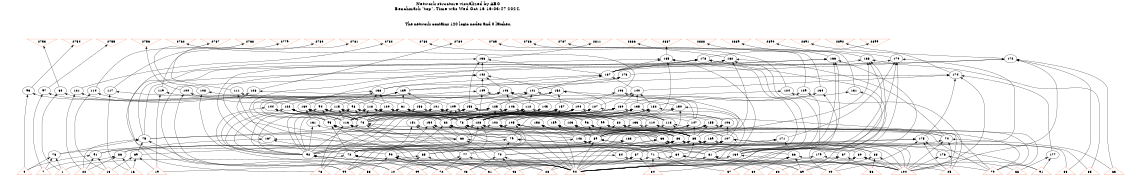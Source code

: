 # Network structure generated by ABC

digraph network {
size = "7.5,10";
center = true;
edge [dir = back];

{
  node [shape = plaintext];
  edge [style = invis];
  LevelTitle1 [label=""];
  LevelTitle2 [label=""];
  Level8 [label = ""];
  Level7 [label = ""];
  Level6 [label = ""];
  Level5 [label = ""];
  Level4 [label = ""];
  Level3 [label = ""];
  Level2 [label = ""];
  Level1 [label = ""];
  Level0 [label = ""];
  LevelTitle1 ->  LevelTitle2 ->  Level8 ->  Level7 ->  Level6 ->  Level5 ->  Level4 ->  Level3 ->  Level2 ->  Level1 ->  Level0;
}

{
  rank = same;
  LevelTitle1;
  title1 [shape=plaintext,
          fontsize=20,
          fontname = "Times-Roman",
          label="Network structure visualized by ABC\nBenchmark \"top\". Time was Wed Oct 16 16:03:47 2024. "
         ];
}

{
  rank = same;
  LevelTitle2;
  title2 [shape=plaintext,
          fontsize=18,
          fontname = "Times-Roman",
          label="The network contains 120 logic nodes and 0 latches.\n"
         ];
}

{
  rank = same;
  Level8;
  Node34 [label = "2753", shape = invtriangle, color = coral, fillcolor = coral];
  Node35 [label = "2754", shape = invtriangle, color = coral, fillcolor = coral];
  Node36 [label = "2755", shape = invtriangle, color = coral, fillcolor = coral];
  Node37 [label = "2756", shape = invtriangle, color = coral, fillcolor = coral];
  Node38 [label = "2762", shape = invtriangle, color = coral, fillcolor = coral];
  Node39 [label = "2767", shape = invtriangle, color = coral, fillcolor = coral];
  Node40 [label = "2768", shape = invtriangle, color = coral, fillcolor = coral];
  Node41 [label = "2779", shape = invtriangle, color = coral, fillcolor = coral];
  Node42 [label = "2780", shape = invtriangle, color = coral, fillcolor = coral];
  Node43 [label = "2781", shape = invtriangle, color = coral, fillcolor = coral];
  Node44 [label = "2782", shape = invtriangle, color = coral, fillcolor = coral];
  Node45 [label = "2783", shape = invtriangle, color = coral, fillcolor = coral];
  Node46 [label = "2784", shape = invtriangle, color = coral, fillcolor = coral];
  Node47 [label = "2785", shape = invtriangle, color = coral, fillcolor = coral];
  Node48 [label = "2786", shape = invtriangle, color = coral, fillcolor = coral];
  Node49 [label = "2787", shape = invtriangle, color = coral, fillcolor = coral];
  Node50 [label = "2811", shape = invtriangle, color = coral, fillcolor = coral];
  Node51 [label = "2886", shape = invtriangle, color = coral, fillcolor = coral];
  Node52 [label = "2887", shape = invtriangle, color = coral, fillcolor = coral];
  Node53 [label = "2888", shape = invtriangle, color = coral, fillcolor = coral];
  Node54 [label = "2889", shape = invtriangle, color = coral, fillcolor = coral];
  Node55 [label = "2890", shape = invtriangle, color = coral, fillcolor = coral];
  Node56 [label = "2891", shape = invtriangle, color = coral, fillcolor = coral];
  Node57 [label = "2892", shape = invtriangle, color = coral, fillcolor = coral];
  Node58 [label = "2899", shape = invtriangle, color = coral, fillcolor = coral];
}

{
  rank = same;
  Level7;
  Node136 [label = "136\n", shape = ellipse];
  Node162 [label = "162\n", shape = ellipse];
  Node165 [label = "165\n", shape = ellipse];
  Node166 [label = "166\n", shape = ellipse];
  Node168 [label = "168\n", shape = ellipse];
  Node170 [label = "170\n", shape = ellipse];
  Node172 [label = "172\n", shape = ellipse];
  Node178 [label = "178\n", shape = ellipse];
}

{
  rank = same;
  Level6;
  Node137 [label = "137\n", shape = ellipse];
  Node142 [label = "142\n", shape = ellipse];
  Node173 [label = "173\n", shape = ellipse];
  Node174 [label = "174\n", shape = ellipse];
}

{
  rank = same;
  Level5;
  Node60 [label = "60\n", shape = ellipse];
  Node93 [label = "93\n", shape = ellipse];
  Node97 [label = "97\n", shape = ellipse];
  Node100 [label = "100\n", shape = ellipse];
  Node103 [label = "103\n", shape = ellipse];
  Node108 [label = "108\n", shape = ellipse];
  Node111 [label = "111\n", shape = ellipse];
  Node114 [label = "114\n", shape = ellipse];
  Node117 [label = "117\n", shape = ellipse];
  Node119 [label = "119\n", shape = ellipse];
  Node121 [label = "121\n", shape = ellipse];
  Node124 [label = "124\n", shape = ellipse];
  Node126 [label = "126\n", shape = ellipse];
  Node129 [label = "129\n", shape = ellipse];
  Node131 [label = "131\n", shape = ellipse];
  Node134 [label = "134\n", shape = ellipse];
  Node138 [label = "138\n", shape = ellipse];
  Node139 [label = "139\n", shape = ellipse];
  Node140 [label = "140\n", shape = ellipse];
  Node141 [label = "141\n", shape = ellipse];
  Node143 [label = "143\n", shape = ellipse];
  Node149 [label = "149\n", shape = ellipse];
  Node152 [label = "152\n", shape = ellipse];
}

{
  rank = same;
  Level4;
  Node61 [label = "61\n", shape = ellipse];
  Node94 [label = "94\n", shape = ellipse];
  Node98 [label = "98\n", shape = ellipse];
  Node101 [label = "101\n", shape = ellipse];
  Node104 [label = "104\n", shape = ellipse];
  Node109 [label = "109\n", shape = ellipse];
  Node112 [label = "112\n", shape = ellipse];
  Node115 [label = "115\n", shape = ellipse];
  Node118 [label = "118\n", shape = ellipse];
  Node120 [label = "120\n", shape = ellipse];
  Node122 [label = "122\n", shape = ellipse];
  Node125 [label = "125\n", shape = ellipse];
  Node127 [label = "127\n", shape = ellipse];
  Node130 [label = "130\n", shape = ellipse];
  Node132 [label = "132\n", shape = ellipse];
  Node135 [label = "135\n", shape = ellipse];
  Node144 [label = "144\n", shape = ellipse];
  Node145 [label = "145\n", shape = ellipse];
  Node146 [label = "146\n", shape = ellipse];
  Node150 [label = "150\n", shape = ellipse];
  Node153 [label = "153\n", shape = ellipse];
  Node156 [label = "156\n", shape = ellipse];
  Node157 [label = "157\n", shape = ellipse];
  Node160 [label = "160\n", shape = ellipse];
}

{
  rank = same;
  Level3;
  Node62 [label = "62\n", shape = ellipse];
  Node73 [label = "73\n", shape = ellipse];
  Node78 [label = "78\n", shape = ellipse];
  Node82 [label = "82\n", shape = ellipse];
  Node95 [label = "95\n", shape = ellipse];
  Node96 [label = "96\n", shape = ellipse];
  Node99 [label = "99\n", shape = ellipse];
  Node102 [label = "102\n", shape = ellipse];
  Node105 [label = "105\n", shape = ellipse];
  Node106 [label = "106\n", shape = ellipse];
  Node110 [label = "110\n", shape = ellipse];
  Node113 [label = "113\n", shape = ellipse];
  Node116 [label = "116\n", shape = ellipse];
  Node123 [label = "123\n", shape = ellipse];
  Node128 [label = "128\n", shape = ellipse];
  Node133 [label = "133\n", shape = ellipse];
  Node147 [label = "147\n", shape = ellipse];
  Node151 [label = "151\n", shape = ellipse];
  Node154 [label = "154\n", shape = ellipse];
  Node155 [label = "155\n", shape = ellipse];
  Node158 [label = "158\n", shape = ellipse];
  Node159 [label = "159\n", shape = ellipse];
  Node161 [label = "161\n", shape = ellipse];
}

{
  rank = same;
  Level2;
  Node63 [label = "63\n", shape = ellipse];
  Node68 [label = "68\n", shape = ellipse];
  Node74 [label = "74\n", shape = ellipse];
  Node75 [label = "75\n", shape = ellipse];
  Node79 [label = "79\n", shape = ellipse];
  Node83 [label = "83\n", shape = ellipse];
  Node85 [label = "85\n", shape = ellipse];
  Node89 [label = "89\n", shape = ellipse];
  Node107 [label = "107\n", shape = ellipse];
  Node148 [label = "148\n", shape = ellipse];
  Node163 [label = "163\n", shape = ellipse];
  Node167 [label = "167\n", shape = ellipse];
  Node169 [label = "169\n", shape = ellipse];
  Node171 [label = "171\n", shape = ellipse];
  Node175 [label = "175\n", shape = ellipse];
}

{
  rank = same;
  Level1;
  Node64 [label = "64\n", shape = ellipse];
  Node65 [label = "65\n", shape = ellipse];
  Node66 [label = "66\n", shape = ellipse];
  Node67 [label = "67\n", shape = ellipse];
  Node69 [label = "69\n", shape = ellipse];
  Node70 [label = "70\n", shape = ellipse];
  Node71 [label = "71\n", shape = ellipse];
  Node72 [label = "72\n", shape = ellipse];
  Node76 [label = "76\n", shape = ellipse];
  Node77 [label = "77\n", shape = ellipse];
  Node80 [label = "80\n", shape = ellipse];
  Node81 [label = "81\n", shape = ellipse];
  Node84 [label = "84\n", shape = ellipse];
  Node86 [label = "86\n", shape = ellipse];
  Node87 [label = "87\n", shape = ellipse];
  Node88 [label = "88\n", shape = ellipse];
  Node90 [label = "90\n", shape = ellipse];
  Node91 [label = "91\n", shape = ellipse];
  Node92 [label = "92\n", shape = ellipse];
  Node164 [label = "164\n", shape = ellipse];
  Node176 [label = "176\n", shape = ellipse];
  Node177 [label = "177\n", shape = ellipse];
  Node179 [label = "179\n", shape = ellipse];
}

{
  rank = same;
  Level0;
  Node1 [label = "1", shape = triangle, color = coral, fillcolor = coral];
  Node2 [label = "4", shape = triangle, color = coral, fillcolor = coral];
  Node3 [label = "7", shape = triangle, color = coral, fillcolor = coral];
  Node4 [label = "10", shape = triangle, color = coral, fillcolor = coral];
  Node5 [label = "13", shape = triangle, color = coral, fillcolor = coral];
  Node6 [label = "16", shape = triangle, color = coral, fillcolor = coral];
  Node7 [label = "19", shape = triangle, color = coral, fillcolor = coral];
  Node8 [label = "22", shape = triangle, color = coral, fillcolor = coral];
  Node9 [label = "25", shape = triangle, color = coral, fillcolor = coral];
  Node10 [label = "28", shape = triangle, color = coral, fillcolor = coral];
  Node11 [label = "31", shape = triangle, color = coral, fillcolor = coral];
  Node12 [label = "34", shape = triangle, color = coral, fillcolor = coral];
  Node13 [label = "37", shape = triangle, color = coral, fillcolor = coral];
  Node14 [label = "40", shape = triangle, color = coral, fillcolor = coral];
  Node15 [label = "43", shape = triangle, color = coral, fillcolor = coral];
  Node16 [label = "46", shape = triangle, color = coral, fillcolor = coral];
  Node17 [label = "49", shape = triangle, color = coral, fillcolor = coral];
  Node18 [label = "53", shape = triangle, color = coral, fillcolor = coral];
  Node19 [label = "56", shape = triangle, color = coral, fillcolor = coral];
  Node20 [label = "60", shape = triangle, color = coral, fillcolor = coral];
  Node21 [label = "63", shape = triangle, color = coral, fillcolor = coral];
  Node22 [label = "66", shape = triangle, color = coral, fillcolor = coral];
  Node23 [label = "69", shape = triangle, color = coral, fillcolor = coral];
  Node24 [label = "72", shape = triangle, color = coral, fillcolor = coral];
  Node25 [label = "76", shape = triangle, color = coral, fillcolor = coral];
  Node26 [label = "79", shape = triangle, color = coral, fillcolor = coral];
  Node27 [label = "82", shape = triangle, color = coral, fillcolor = coral];
  Node28 [label = "85", shape = triangle, color = coral, fillcolor = coral];
  Node29 [label = "88", shape = triangle, color = coral, fillcolor = coral];
  Node30 [label = "91", shape = triangle, color = coral, fillcolor = coral];
  Node31 [label = "94", shape = triangle, color = coral, fillcolor = coral];
  Node32 [label = "99", shape = triangle, color = coral, fillcolor = coral];
  Node33 [label = "104", shape = triangle, color = coral, fillcolor = coral];
}

title1 -> title2 [style = invis];
title2 -> Node34 [style = invis];
title2 -> Node35 [style = invis];
title2 -> Node36 [style = invis];
title2 -> Node37 [style = invis];
title2 -> Node38 [style = invis];
title2 -> Node39 [style = invis];
title2 -> Node40 [style = invis];
title2 -> Node41 [style = invis];
title2 -> Node42 [style = invis];
title2 -> Node43 [style = invis];
title2 -> Node44 [style = invis];
title2 -> Node45 [style = invis];
title2 -> Node46 [style = invis];
title2 -> Node47 [style = invis];
title2 -> Node48 [style = invis];
title2 -> Node49 [style = invis];
title2 -> Node50 [style = invis];
title2 -> Node51 [style = invis];
title2 -> Node52 [style = invis];
title2 -> Node53 [style = invis];
title2 -> Node54 [style = invis];
title2 -> Node55 [style = invis];
title2 -> Node56 [style = invis];
title2 -> Node57 [style = invis];
title2 -> Node58 [style = invis];
Node34 -> Node35 [style = invis];
Node35 -> Node36 [style = invis];
Node36 -> Node37 [style = invis];
Node37 -> Node38 [style = invis];
Node38 -> Node39 [style = invis];
Node39 -> Node40 [style = invis];
Node40 -> Node41 [style = invis];
Node41 -> Node42 [style = invis];
Node42 -> Node43 [style = invis];
Node43 -> Node44 [style = invis];
Node44 -> Node45 [style = invis];
Node45 -> Node46 [style = invis];
Node46 -> Node47 [style = invis];
Node47 -> Node48 [style = invis];
Node48 -> Node49 [style = invis];
Node49 -> Node50 [style = invis];
Node50 -> Node51 [style = invis];
Node51 -> Node52 [style = invis];
Node52 -> Node53 [style = invis];
Node53 -> Node54 [style = invis];
Node54 -> Node55 [style = invis];
Node55 -> Node56 [style = invis];
Node56 -> Node57 [style = invis];
Node57 -> Node58 [style = invis];
Node34 -> Node60 [style = solid];
Node35 -> Node93 [style = solid];
Node36 -> Node97 [style = solid];
Node37 -> Node100 [style = solid];
Node38 -> Node103 [style = solid];
Node39 -> Node108 [style = solid];
Node40 -> Node111 [style = solid];
Node41 -> Node114 [style = solid];
Node42 -> Node117 [style = solid];
Node43 -> Node119 [style = solid];
Node44 -> Node121 [style = solid];
Node45 -> Node124 [style = solid];
Node46 -> Node126 [style = solid];
Node47 -> Node129 [style = solid];
Node48 -> Node131 [style = solid];
Node49 -> Node134 [style = solid];
Node50 -> Node136 [style = solid];
Node51 -> Node162 [style = solid];
Node52 -> Node165 [style = solid];
Node53 -> Node166 [style = solid];
Node54 -> Node168 [style = solid];
Node55 -> Node170 [style = solid];
Node56 -> Node172 [style = solid];
Node57 -> Node174 [style = solid];
Node58 -> Node178 [style = solid];
Node60 -> Node61 [style = solid];
Node60 -> Node1 [style = solid];
Node61 -> Node62 [style = solid];
Node61 -> Node73 [style = solid];
Node61 -> Node78 [style = solid];
Node61 -> Node82 [style = solid];
Node61 -> Node92 [style = solid];
Node62 -> Node63 [style = solid];
Node62 -> Node68 [style = solid];
Node62 -> Node72 [style = solid];
Node62 -> Node26 [style = solid];
Node62 -> Node31 [style = solid];
Node63 -> Node64 [style = solid];
Node63 -> Node65 [style = solid];
Node63 -> Node66 [style = solid];
Node63 -> Node67 [style = solid];
Node63 -> Node31 [style = solid];
Node64 -> Node9 [style = solid];
Node64 -> Node14 [style = solid];
Node64 -> Node16 [style = solid];
Node65 -> Node4 [style = solid];
Node65 -> Node7 [style = solid];
Node65 -> Node10 [style = solid];
Node66 -> Node13 [style = solid];
Node66 -> Node20 [style = solid];
Node66 -> Node23 [style = solid];
Node66 -> Node33 [style = solid];
Node67 -> Node19 [style = solid];
Node67 -> Node23 [style = solid];
Node67 -> Node31 [style = solid];
Node68 -> Node69 [style = solid];
Node68 -> Node70 [style = solid];
Node68 -> Node71 [style = solid];
Node69 -> Node5 [style = solid];
Node69 -> Node6 [style = solid];
Node69 -> Node7 [style = solid];
Node70 -> Node10 [style = solid];
Node70 -> Node15 [style = solid];
Node70 -> Node16 [style = solid];
Node71 -> Node11 [style = solid];
Node71 -> Node12 [style = solid];
Node71 -> Node13 [style = solid];
Node72 -> Node1 [style = solid];
Node72 -> Node17 [style = solid];
Node72 -> Node24 [style = solid];
Node72 -> Node33 [style = solid];
Node73 -> Node74 [style = solid];
Node73 -> Node75 [style = solid];
Node73 -> Node77 [style = solid];
Node73 -> Node31 [style = solid];
Node74 -> Node70 [style = solid];
Node74 -> Node9 [style = solid];
Node74 -> Node21 [style = solid];
Node74 -> Node33 [style = solid];
Node75 -> Node69 [style = solid];
Node75 -> Node76 [style = solid];
Node75 -> Node4 [style = solid];
Node75 -> Node8 [style = solid];
Node76 -> Node1 [style = solid];
Node76 -> Node2 [style = solid];
Node76 -> Node3 [style = solid];
Node77 -> Node17 [style = solid];
Node77 -> Node24 [style = solid];
Node77 -> Node31 [style = solid];
Node78 -> Node79 [style = solid];
Node78 -> Node81 [style = solid];
Node78 -> Node25 [style = solid];
Node78 -> Node31 [style = solid];
Node79 -> Node70 [style = solid];
Node79 -> Node71 [style = solid];
Node79 -> Node76 [style = solid];
Node79 -> Node80 [style = solid];
Node80 -> Node4 [style = solid];
Node80 -> Node14 [style = solid];
Node80 -> Node22 [style = solid];
Node80 -> Node33 [style = solid];
Node81 -> Node20 [style = solid];
Node81 -> Node23 [style = solid];
Node81 -> Node31 [style = solid];
Node82 -> Node83 [style = solid];
Node82 -> Node85 [style = solid];
Node82 -> Node89 [style = solid];
Node83 -> Node84 [style = solid];
Node83 -> Node29 [style = solid];
Node83 -> Node31 [style = solid];
Node83 -> Node32 [style = solid];
Node83 -> Node33 [style = solid];
Node84 -> Node23 [style = solid];
Node84 -> Node24 [style = solid];
Node85 -> Node86 [style = solid];
Node85 -> Node87 [style = solid];
Node85 -> Node88 [style = solid];
Node85 -> Node28 [style = solid];
Node85 -> Node31 [style = solid];
Node86 -> Node3 [style = solid];
Node86 -> Node6 [style = solid];
Node86 -> Node8 [style = solid];
Node87 -> Node10 [style = solid];
Node87 -> Node12 [style = solid];
Node87 -> Node15 [style = solid];
Node88 -> Node19 [style = solid];
Node88 -> Node23 [style = solid];
Node88 -> Node33 [style = solid];
Node89 -> Node64 [style = solid];
Node89 -> Node90 [style = solid];
Node89 -> Node91 [style = solid];
Node89 -> Node27 [style = solid];
Node89 -> Node31 [style = solid];
Node90 -> Node11 [style = solid];
Node90 -> Node15 [style = solid];
Node90 -> Node18 [style = solid];
Node90 -> Node24 [style = solid];
Node90 -> Node33 [style = solid];
Node91 -> Node2 [style = solid];
Node91 -> Node5 [style = solid];
Node91 -> Node8 [style = solid];
Node92 -> Node18 [style = solid];
Node92 -> Node24 [style = solid];
Node92 -> Node31 [style = solid];
Node93 -> Node94 [style = solid];
Node93 -> Node2 [style = solid];
Node94 -> Node73 [style = solid];
Node94 -> Node78 [style = solid];
Node94 -> Node95 [style = solid];
Node94 -> Node96 [style = solid];
Node94 -> Node92 [style = solid];
Node95 -> Node63 [style = solid];
Node95 -> Node68 [style = solid];
Node95 -> Node72 [style = solid];
Node95 -> Node26 [style = solid];
Node95 -> Node31 [style = solid];
Node96 -> Node83 [style = solid];
Node96 -> Node85 [style = solid];
Node96 -> Node89 [style = solid];
Node97 -> Node98 [style = solid];
Node97 -> Node3 [style = solid];
Node98 -> Node73 [style = solid];
Node98 -> Node78 [style = solid];
Node98 -> Node95 [style = solid];
Node98 -> Node99 [style = solid];
Node98 -> Node92 [style = solid];
Node99 -> Node83 [style = solid];
Node99 -> Node85 [style = solid];
Node99 -> Node89 [style = solid];
Node100 -> Node101 [style = solid];
Node100 -> Node4 [style = solid];
Node101 -> Node73 [style = solid];
Node101 -> Node78 [style = solid];
Node101 -> Node82 [style = solid];
Node101 -> Node102 [style = solid];
Node101 -> Node92 [style = solid];
Node102 -> Node63 [style = solid];
Node102 -> Node68 [style = solid];
Node102 -> Node72 [style = solid];
Node102 -> Node26 [style = solid];
Node102 -> Node31 [style = solid];
Node103 -> Node104 [style = solid];
Node103 -> Node10 [style = solid];
Node104 -> Node73 [style = solid];
Node104 -> Node78 [style = solid];
Node104 -> Node105 [style = solid];
Node104 -> Node106 [style = solid];
Node104 -> Node92 [style = solid];
Node105 -> Node63 [style = solid];
Node105 -> Node68 [style = solid];
Node105 -> Node72 [style = solid];
Node105 -> Node26 [style = solid];
Node105 -> Node31 [style = solid];
Node106 -> Node85 [style = solid];
Node106 -> Node89 [style = solid];
Node106 -> Node107 [style = solid];
Node107 -> Node84 [style = solid];
Node107 -> Node30 [style = solid];
Node107 -> Node31 [style = solid];
Node107 -> Node32 [style = solid];
Node107 -> Node33 [style = solid];
Node108 -> Node109 [style = solid];
Node108 -> Node15 [style = solid];
Node109 -> Node62 [style = solid];
Node109 -> Node73 [style = solid];
Node109 -> Node78 [style = solid];
Node109 -> Node110 [style = solid];
Node109 -> Node92 [style = solid];
Node110 -> Node85 [style = solid];
Node110 -> Node89 [style = solid];
Node110 -> Node107 [style = solid];
Node111 -> Node112 [style = solid];
Node111 -> Node16 [style = solid];
Node112 -> Node73 [style = solid];
Node112 -> Node78 [style = solid];
Node112 -> Node105 [style = solid];
Node112 -> Node113 [style = solid];
Node112 -> Node92 [style = solid];
Node113 -> Node85 [style = solid];
Node113 -> Node89 [style = solid];
Node113 -> Node107 [style = solid];
Node114 -> Node115 [style = solid];
Node114 -> Node5 [style = solid];
Node115 -> Node62 [style = solid];
Node115 -> Node73 [style = solid];
Node115 -> Node96 [style = solid];
Node115 -> Node116 [style = solid];
Node115 -> Node92 [style = solid];
Node116 -> Node79 [style = solid];
Node116 -> Node81 [style = solid];
Node116 -> Node25 [style = solid];
Node116 -> Node31 [style = solid];
Node117 -> Node118 [style = solid];
Node117 -> Node6 [style = solid];
Node118 -> Node62 [style = solid];
Node118 -> Node73 [style = solid];
Node118 -> Node99 [style = solid];
Node118 -> Node116 [style = solid];
Node118 -> Node92 [style = solid];
Node119 -> Node120 [style = solid];
Node119 -> Node7 [style = solid];
Node120 -> Node73 [style = solid];
Node120 -> Node82 [style = solid];
Node120 -> Node105 [style = solid];
Node120 -> Node116 [style = solid];
Node120 -> Node92 [style = solid];
Node121 -> Node122 [style = solid];
Node121 -> Node8 [style = solid];
Node122 -> Node73 [style = solid];
Node122 -> Node95 [style = solid];
Node122 -> Node116 [style = solid];
Node122 -> Node123 [style = solid];
Node122 -> Node92 [style = solid];
Node123 -> Node83 [style = solid];
Node123 -> Node85 [style = solid];
Node123 -> Node89 [style = solid];
Node124 -> Node125 [style = solid];
Node124 -> Node9 [style = solid];
Node125 -> Node73 [style = solid];
Node125 -> Node102 [style = solid];
Node125 -> Node113 [style = solid];
Node125 -> Node116 [style = solid];
Node125 -> Node92 [style = solid];
Node126 -> Node127 [style = solid];
Node126 -> Node11 [style = solid];
Node127 -> Node62 [style = solid];
Node127 -> Node78 [style = solid];
Node127 -> Node113 [style = solid];
Node127 -> Node128 [style = solid];
Node128 -> Node74 [style = solid];
Node128 -> Node75 [style = solid];
Node128 -> Node92 [style = solid];
Node128 -> Node77 [style = solid];
Node128 -> Node31 [style = solid];
Node129 -> Node130 [style = solid];
Node129 -> Node12 [style = solid];
Node130 -> Node62 [style = solid];
Node130 -> Node78 [style = solid];
Node130 -> Node106 [style = solid];
Node130 -> Node128 [style = solid];
Node131 -> Node132 [style = solid];
Node131 -> Node13 [style = solid];
Node132 -> Node78 [style = solid];
Node132 -> Node133 [style = solid];
Node132 -> Node105 [style = solid];
Node132 -> Node128 [style = solid];
Node132 -> Node107 [style = solid];
Node133 -> Node85 [style = solid];
Node133 -> Node89 [style = solid];
Node134 -> Node135 [style = solid];
Node134 -> Node14 [style = solid];
Node135 -> Node78 [style = solid];
Node135 -> Node102 [style = solid];
Node135 -> Node113 [style = solid];
Node135 -> Node128 [style = solid];
Node136 -> Node137 [style = solid];
Node136 -> Node142 [style = solid];
Node136 -> Node153 [style = solid];
Node136 -> Node32 [style = solid];
Node137 -> Node138 [style = solid];
Node137 -> Node139 [style = solid];
Node137 -> Node140 [style = solid];
Node137 -> Node141 [style = solid];
Node138 -> Node115 [style = solid];
Node138 -> Node118 [style = solid];
Node138 -> Node120 [style = solid];
Node138 -> Node122 [style = solid];
Node139 -> Node61 [style = solid];
Node139 -> Node94 [style = solid];
Node139 -> Node98 [style = solid];
Node139 -> Node101 [style = solid];
Node140 -> Node127 [style = solid];
Node140 -> Node130 [style = solid];
Node140 -> Node132 [style = solid];
Node140 -> Node135 [style = solid];
Node141 -> Node104 [style = solid];
Node141 -> Node109 [style = solid];
Node141 -> Node112 [style = solid];
Node141 -> Node125 [style = solid];
Node142 -> Node143 [style = solid];
Node142 -> Node149 [style = solid];
Node142 -> Node152 [style = solid];
Node142 -> Node160 [style = solid];
Node142 -> Node32 [style = solid];
Node143 -> Node144 [style = solid];
Node143 -> Node145 [style = solid];
Node143 -> Node146 [style = solid];
Node143 -> Node95 [style = solid];
Node143 -> Node147 [style = solid];
Node144 -> Node73 [style = solid];
Node144 -> Node116 [style = solid];
Node144 -> Node92 [style = solid];
Node145 -> Node78 [style = solid];
Node145 -> Node128 [style = solid];
Node146 -> Node62 [style = solid];
Node146 -> Node116 [style = solid];
Node146 -> Node128 [style = solid];
Node146 -> Node147 [style = solid];
Node147 -> Node148 [style = solid];
Node147 -> Node85 [style = solid];
Node147 -> Node89 [style = solid];
Node148 -> Node84 [style = solid];
Node148 -> Node32 [style = solid];
Node148 -> Node33 [style = solid];
Node149 -> Node150 [style = solid];
Node149 -> Node95 [style = solid];
Node149 -> Node128 [style = solid];
Node150 -> Node151 [style = solid];
Node150 -> Node133 [style = solid];
Node150 -> Node148 [style = solid];
Node150 -> Node81 [style = solid];
Node151 -> Node79 [style = solid];
Node151 -> Node25 [style = solid];
Node151 -> Node31 [style = solid];
Node152 -> Node153 [style = solid];
Node152 -> Node156 [style = solid];
Node152 -> Node157 [style = solid];
Node152 -> Node102 [style = solid];
Node152 -> Node147 [style = solid];
Node153 -> Node154 [style = solid];
Node153 -> Node73 [style = solid];
Node153 -> Node151 [style = solid];
Node153 -> Node155 [style = solid];
Node153 -> Node33 [style = solid];
Node154 -> Node68 [style = solid];
Node154 -> Node72 [style = solid];
Node154 -> Node26 [style = solid];
Node154 -> Node31 [style = solid];
Node155 -> Node63 [style = solid];
Node155 -> Node85 [style = solid];
Node155 -> Node89 [style = solid];
Node155 -> Node92 [style = solid];
Node155 -> Node81 [style = solid];
Node156 -> Node116 [style = solid];
Node156 -> Node128 [style = solid];
Node157 -> Node95 [style = solid];
Node157 -> Node116 [style = solid];
Node157 -> Node128 [style = solid];
Node157 -> Node158 [style = solid];
Node157 -> Node159 [style = solid];
Node158 -> Node148 [style = solid];
Node158 -> Node85 [style = solid];
Node158 -> Node89 [style = solid];
Node159 -> Node148 [style = solid];
Node159 -> Node85 [style = solid];
Node159 -> Node89 [style = solid];
Node160 -> Node73 [style = solid];
Node160 -> Node133 [style = solid];
Node160 -> Node95 [style = solid];
Node160 -> Node116 [style = solid];
Node160 -> Node161 [style = solid];
Node161 -> Node148 [style = solid];
Node161 -> Node92 [style = solid];
Node162 -> Node137 [style = solid];
Node162 -> Node74 [style = solid];
Node162 -> Node75 [style = solid];
Node162 -> Node163 [style = solid];
Node162 -> Node164 [style = solid];
Node163 -> Node77 [style = solid];
Node163 -> Node31 [style = solid];
Node164 -> Node32 [style = solid];
Node164 -> Node33 [style = solid];
Node165 -> Node137 [style = solid];
Node165 -> Node79 [style = solid];
Node165 -> Node164 [style = solid];
Node165 -> Node25 [style = solid];
Node165 -> Node31 [style = solid];
Node166 -> Node137 [style = solid];
Node166 -> Node167 [style = solid];
Node166 -> Node164 [style = solid];
Node166 -> Node27 [style = solid];
Node166 -> Node31 [style = solid];
Node167 -> Node64 [style = solid];
Node167 -> Node90 [style = solid];
Node167 -> Node91 [style = solid];
Node168 -> Node137 [style = solid];
Node168 -> Node169 [style = solid];
Node168 -> Node164 [style = solid];
Node168 -> Node28 [style = solid];
Node168 -> Node31 [style = solid];
Node169 -> Node86 [style = solid];
Node169 -> Node87 [style = solid];
Node169 -> Node88 [style = solid];
Node170 -> Node137 [style = solid];
Node170 -> Node171 [style = solid];
Node170 -> Node67 [style = solid];
Node170 -> Node164 [style = solid];
Node170 -> Node31 [style = solid];
Node171 -> Node64 [style = solid];
Node171 -> Node65 [style = solid];
Node171 -> Node66 [style = solid];
Node172 -> Node173 [style = solid];
Node172 -> Node75 [style = solid];
Node172 -> Node21 [style = solid];
Node172 -> Node29 [style = solid];
Node172 -> Node33 [style = solid];
Node173 -> Node138 [style = solid];
Node173 -> Node139 [style = solid];
Node174 -> Node140 [style = solid];
Node174 -> Node141 [style = solid];
Node174 -> Node175 [style = solid];
Node174 -> Node177 [style = solid];
Node174 -> Node33 [style = solid];
Node175 -> Node70 [style = solid];
Node175 -> Node71 [style = solid];
Node175 -> Node176 [style = solid];
Node175 -> Node9 [style = solid];
Node175 -> Node14 [style = solid];
Node176 -> Node30 [style = solid];
Node176 -> Node33 [style = solid];
Node177 -> Node22 [style = solid];
Node177 -> Node30 [style = solid];
Node178 -> Node137 [style = solid];
Node178 -> Node68 [style = solid];
Node178 -> Node72 [style = solid];
Node178 -> Node164 [style = solid];
Node178 -> Node179 [style = solid];
Node179 -> Node26 [style = solid];
Node179 -> Node31 [style = solid];
}

